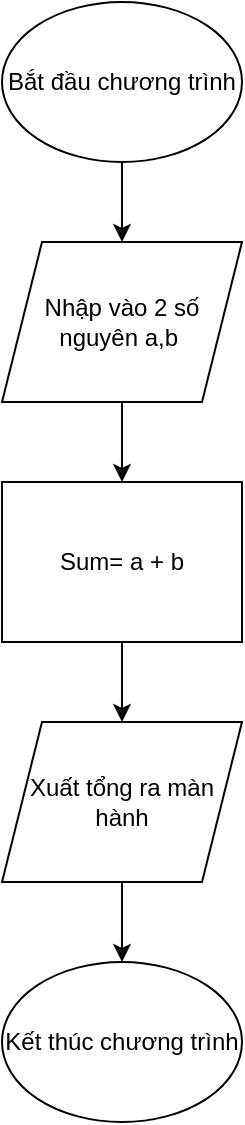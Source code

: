 <mxfile version="28.2.5">
  <diagram name="Page-1" id="8jpfqcKimjPbdLyrXSgV">
    <mxGraphModel dx="772" dy="501" grid="1" gridSize="10" guides="1" tooltips="1" connect="1" arrows="1" fold="1" page="1" pageScale="1" pageWidth="850" pageHeight="1100" math="0" shadow="0">
      <root>
        <mxCell id="0" />
        <mxCell id="1" parent="0" />
        <mxCell id="8303q4QL0jaYdAMjNJJD-6" style="edgeStyle=orthogonalEdgeStyle;rounded=0;orthogonalLoop=1;jettySize=auto;html=1;exitX=0.5;exitY=1;exitDx=0;exitDy=0;entryX=0.5;entryY=0;entryDx=0;entryDy=0;" edge="1" parent="1" source="8303q4QL0jaYdAMjNJJD-1" target="8303q4QL0jaYdAMjNJJD-2">
          <mxGeometry relative="1" as="geometry" />
        </mxCell>
        <mxCell id="8303q4QL0jaYdAMjNJJD-1" value="Bắt đầu chương trình" style="ellipse;whiteSpace=wrap;html=1;" vertex="1" parent="1">
          <mxGeometry x="320" y="40" width="120" height="80" as="geometry" />
        </mxCell>
        <mxCell id="8303q4QL0jaYdAMjNJJD-7" style="edgeStyle=orthogonalEdgeStyle;rounded=0;orthogonalLoop=1;jettySize=auto;html=1;exitX=0.5;exitY=1;exitDx=0;exitDy=0;entryX=0.5;entryY=0;entryDx=0;entryDy=0;" edge="1" parent="1" source="8303q4QL0jaYdAMjNJJD-2" target="8303q4QL0jaYdAMjNJJD-3">
          <mxGeometry relative="1" as="geometry" />
        </mxCell>
        <mxCell id="8303q4QL0jaYdAMjNJJD-2" value="Nhập vào 2 số nguyên a,b&amp;nbsp;" style="shape=parallelogram;perimeter=parallelogramPerimeter;whiteSpace=wrap;html=1;fixedSize=1;" vertex="1" parent="1">
          <mxGeometry x="320" y="160" width="120" height="80" as="geometry" />
        </mxCell>
        <mxCell id="8303q4QL0jaYdAMjNJJD-8" style="edgeStyle=orthogonalEdgeStyle;rounded=0;orthogonalLoop=1;jettySize=auto;html=1;exitX=0.5;exitY=1;exitDx=0;exitDy=0;entryX=0.5;entryY=0;entryDx=0;entryDy=0;" edge="1" parent="1" source="8303q4QL0jaYdAMjNJJD-3" target="8303q4QL0jaYdAMjNJJD-4">
          <mxGeometry relative="1" as="geometry" />
        </mxCell>
        <mxCell id="8303q4QL0jaYdAMjNJJD-3" value="Sum= a + b" style="rounded=0;whiteSpace=wrap;html=1;" vertex="1" parent="1">
          <mxGeometry x="320" y="280" width="120" height="80" as="geometry" />
        </mxCell>
        <mxCell id="8303q4QL0jaYdAMjNJJD-9" style="edgeStyle=orthogonalEdgeStyle;rounded=0;orthogonalLoop=1;jettySize=auto;html=1;exitX=0.5;exitY=1;exitDx=0;exitDy=0;" edge="1" parent="1" source="8303q4QL0jaYdAMjNJJD-4" target="8303q4QL0jaYdAMjNJJD-5">
          <mxGeometry relative="1" as="geometry" />
        </mxCell>
        <mxCell id="8303q4QL0jaYdAMjNJJD-4" value="Xuất tổng ra màn hành" style="shape=parallelogram;perimeter=parallelogramPerimeter;whiteSpace=wrap;html=1;fixedSize=1;" vertex="1" parent="1">
          <mxGeometry x="320" y="400" width="120" height="80" as="geometry" />
        </mxCell>
        <mxCell id="8303q4QL0jaYdAMjNJJD-5" value="Kết thúc chương trình" style="ellipse;whiteSpace=wrap;html=1;" vertex="1" parent="1">
          <mxGeometry x="320" y="520" width="120" height="80" as="geometry" />
        </mxCell>
      </root>
    </mxGraphModel>
  </diagram>
</mxfile>
